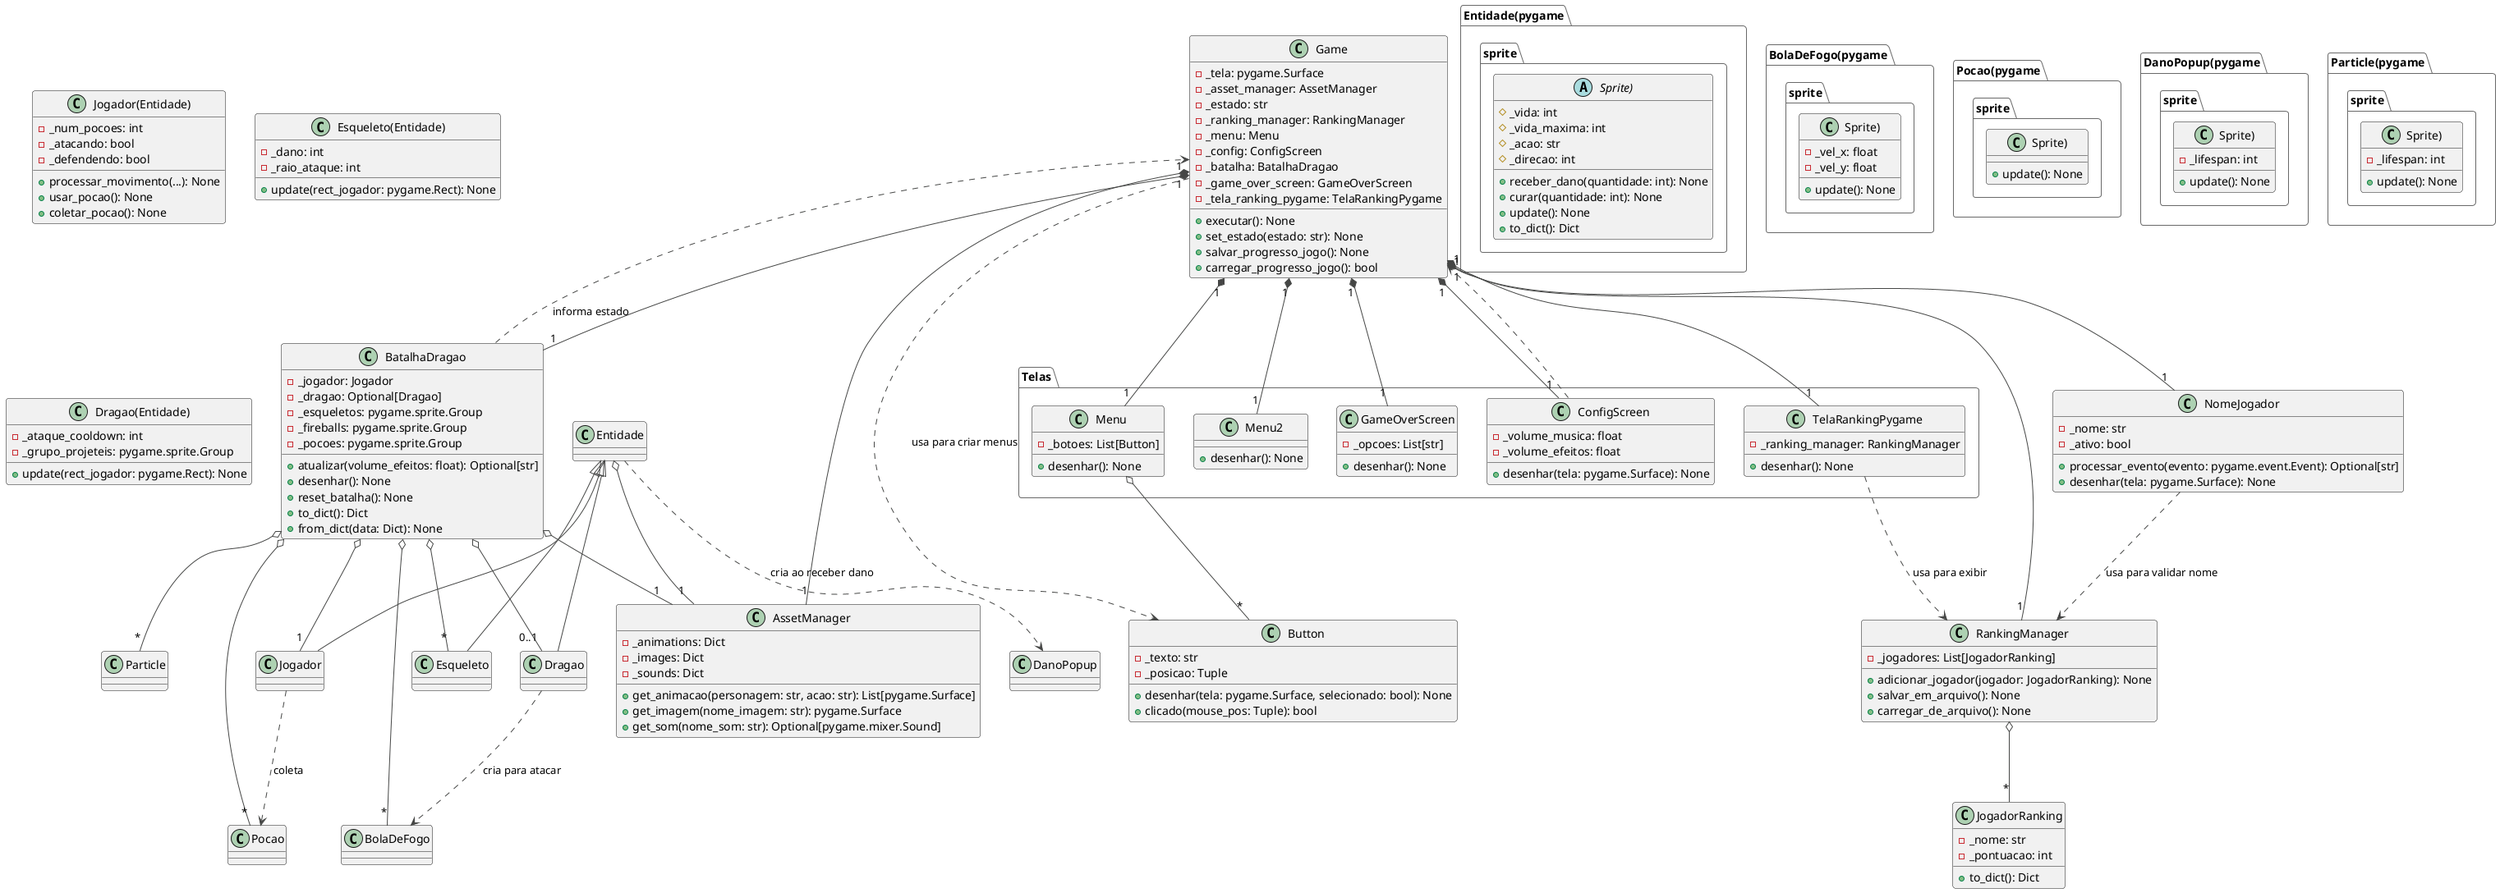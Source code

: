 @startuml
!theme vibrant

' Classes Principais'
class Game {
  - _tela: pygame.Surface
  - _asset_manager: AssetManager
  - _estado: str
  - _ranking_manager: RankingManager
  - _menu: Menu
  - _config: ConfigScreen
  - _batalha: BatalhaDragao
  - _game_over_screen: GameOverScreen
  - _tela_ranking_pygame: TelaRankingPygame
  + executar(): None
  + set_estado(estado: str): None
  + salvar_progresso_jogo(): None
  + carregar_progresso_jogo(): bool
}

class AssetManager {
  - _animations: Dict
  - _images: Dict
  - _sounds: Dict
  + get_animacao(personagem: str, acao: str): List[pygame.Surface]
  + get_imagem(nome_imagem: str): pygame.Surface
  + get_som(nome_som: str): Optional[pygame.mixer.Sound]
}

class BatalhaDragao {
  - _jogador: Jogador
  - _dragao: Optional[Dragao]
  - _esqueletos: pygame.sprite.Group
  - _fireballs: pygame.sprite.Group
  - _pocoes: pygame.sprite.Group
  + atualizar(volume_efeitos: float): Optional[str]
  + desenhar(): None
  + reset_batalha(): None
  + to_dict(): Dict
  + from_dict(data: Dict): None
}

' Entidades'
abstract class Entidade(pygame.sprite.Sprite) {
  # _vida: int
  # _vida_maxima: int
  # _acao: str
  # _direcao: int
  + receber_dano(quantidade: int): None
  + curar(quantidade: int): None
  + update(): None
  + to_dict(): Dict
}

class Jogador(Entidade) {
  - _num_pocoes: int
  - _atacando: bool
  - _defendendo: bool
  + processar_movimento(...): None
  + usar_pocao(): None
  + coletar_pocao(): None
}

class Esqueleto(Entidade) {
  - _dano: int
  - _raio_ataque: int
  + update(rect_jogador: pygame.Rect): None
}

class Dragao(Entidade) {
  - _ataque_cooldown: int
  - _grupo_projeteis: pygame.sprite.Group
  + update(rect_jogador: pygame.Rect): None
}

' Sprites e Componentes'
class BolaDeFogo(pygame.sprite.Sprite) {
  - _vel_x: float
  - _vel_y: float
  + update(): None
}

class Pocao(pygame.sprite.Sprite) {
  + update(): None
}

class DanoPopup(pygame.sprite.Sprite) {
  - _lifespan: int
  + update(): None
}

class Particle(pygame.sprite.Sprite) {
    - _lifespan: int
    + update(): None
}

class Button {
  - _texto: str
  - _posicao: Tuple
  + desenhar(tela: pygame.Surface, selecionado: bool): None
  + clicado(mouse_pos: Tuple): bool
}

' Sistema de Ranking'
class RankingManager {
  - _jogadores: List[JogadorRanking]
  + adicionar_jogador(jogador: JogadorRanking): None
  + salvar_em_arquivo(): None
  + carregar_de_arquivo(): None
}

class JogadorRanking {
  - _nome: str
  - _pontuacao: int
  + to_dict(): Dict
}

class NomeJogador {
    - _nome: str
    - _ativo: bool
    + processar_evento(evento: pygame.event.Event): Optional[str]
    + desenhar(tela: pygame.Surface): None
}

' Telas do Jogo'
package "Telas" {
  class Menu {
    - _botoes: List[Button]
    + desenhar(): None
  }

  class Menu2 {
    + desenhar(): None
  }

  class ConfigScreen {
    - _volume_musica: float
    - _volume_efeitos: float
    + desenhar(tela: pygame.Surface): None
  }

  class GameOverScreen {
    - _opcoes: List[str]
    + desenhar(): None
  }

  class TelaRankingPygame {
    - _ranking_manager: RankingManager
    + desenhar(): None
  }
}

' Relacionamentos'

'Composição: Game é composto por suas telas e sistemas principais'
Game "1" *-- "1" AssetManager
Game "1" *-- "1" BatalhaDragao
Game "1" *-- "1" RankingManager
Game "1" *-- "1" NomeJogador
Game "1" *-- "1" Menu
Game "1" *-- "1" ConfigScreen
Game "1" *-- "1" GameOverScreen
Game "1" *-- "1" TelaRankingPygame
Game "1" *-- "1" Menu2

'Agregação: Batalha agrega as entidades e outros sprites'
BatalhaDragao o-- "1" Jogador
BatalhaDragao o-- "0..1" Dragao
BatalhaDragao o-- "*" Esqueleto
BatalhaDragao o-- "*" Pocao
BatalhaDragao o-- "*" BolaDeFogo
BatalhaDragao o-- "*" Particle
BatalhaDragao o-- "1" AssetManager

'Herança: Entidades especializadas herdam de Entidade'
Entidade <|-- Jogador
Entidade <|-- Esqueleto
Entidade <|-- Dragao

'Dependência/Uso'
Game ..> Button : "usa para criar menus"
Menu o-- "*" Button

Entidade ..> DanoPopup : "cria ao receber dano"
Entidade o-- "1" AssetManager

Dragao ..> BolaDeFogo : "cria para atacar"
Jogador ..> Pocao : "coleta"

RankingManager o-- "*" JogadorRanking
TelaRankingPygame ..> RankingManager : "usa para exibir"
NomeJogador ..> RankingManager : "usa para validar nome"

BatalhaDragao ..> Game : "informa estado"
ConfigScreen ..> Game

@enduml